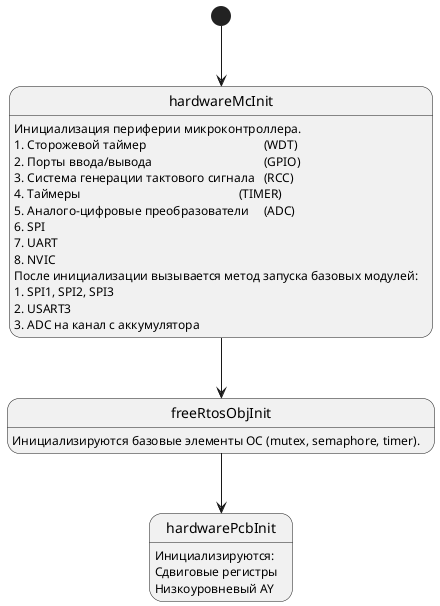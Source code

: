 CLASS_NAME						=		AyPlayer
FILE_WITH_CLASS_DESCRIPTION		=		ayplayer.h

@startuml

[*] --> start

state "hardwareMcInit" as start {
start:Инициализация периферии микроконтроллера.
start:1. Сторожевой таймер\t\t\t\t\t(WDT)
start:2. Порты ввода/вывода\t\t\t\t\t(GPIO)
start:3. Система генерации тактового сигнала\t(RCC)
start:4. Таймеры\t\t\t\t\t\t\t(TIMER)
start:5. Аналого-цифровые преобразователи\t(ADC)
start:6. SPI
start:7. UART
start:8. NVIC
start:После инициализации вызывается метод запуска базовых модулей:
start:1. SPI1, SPI2, SPI3
start:2. USART3
start:3. ADC на канал с аккумулятора
}

start --> s1

state "freeRtosObjInit" as s1 {
s1:Инициализируются базовые элементы ОС (mutex, semaphore, timer).
}

s1 --> s2

state "hardwarePcbInit" as s2 {
s2: Инициализируются:
s2: Сдвиговые регистры
s2: Низкоуровневый AY
}

@enduml